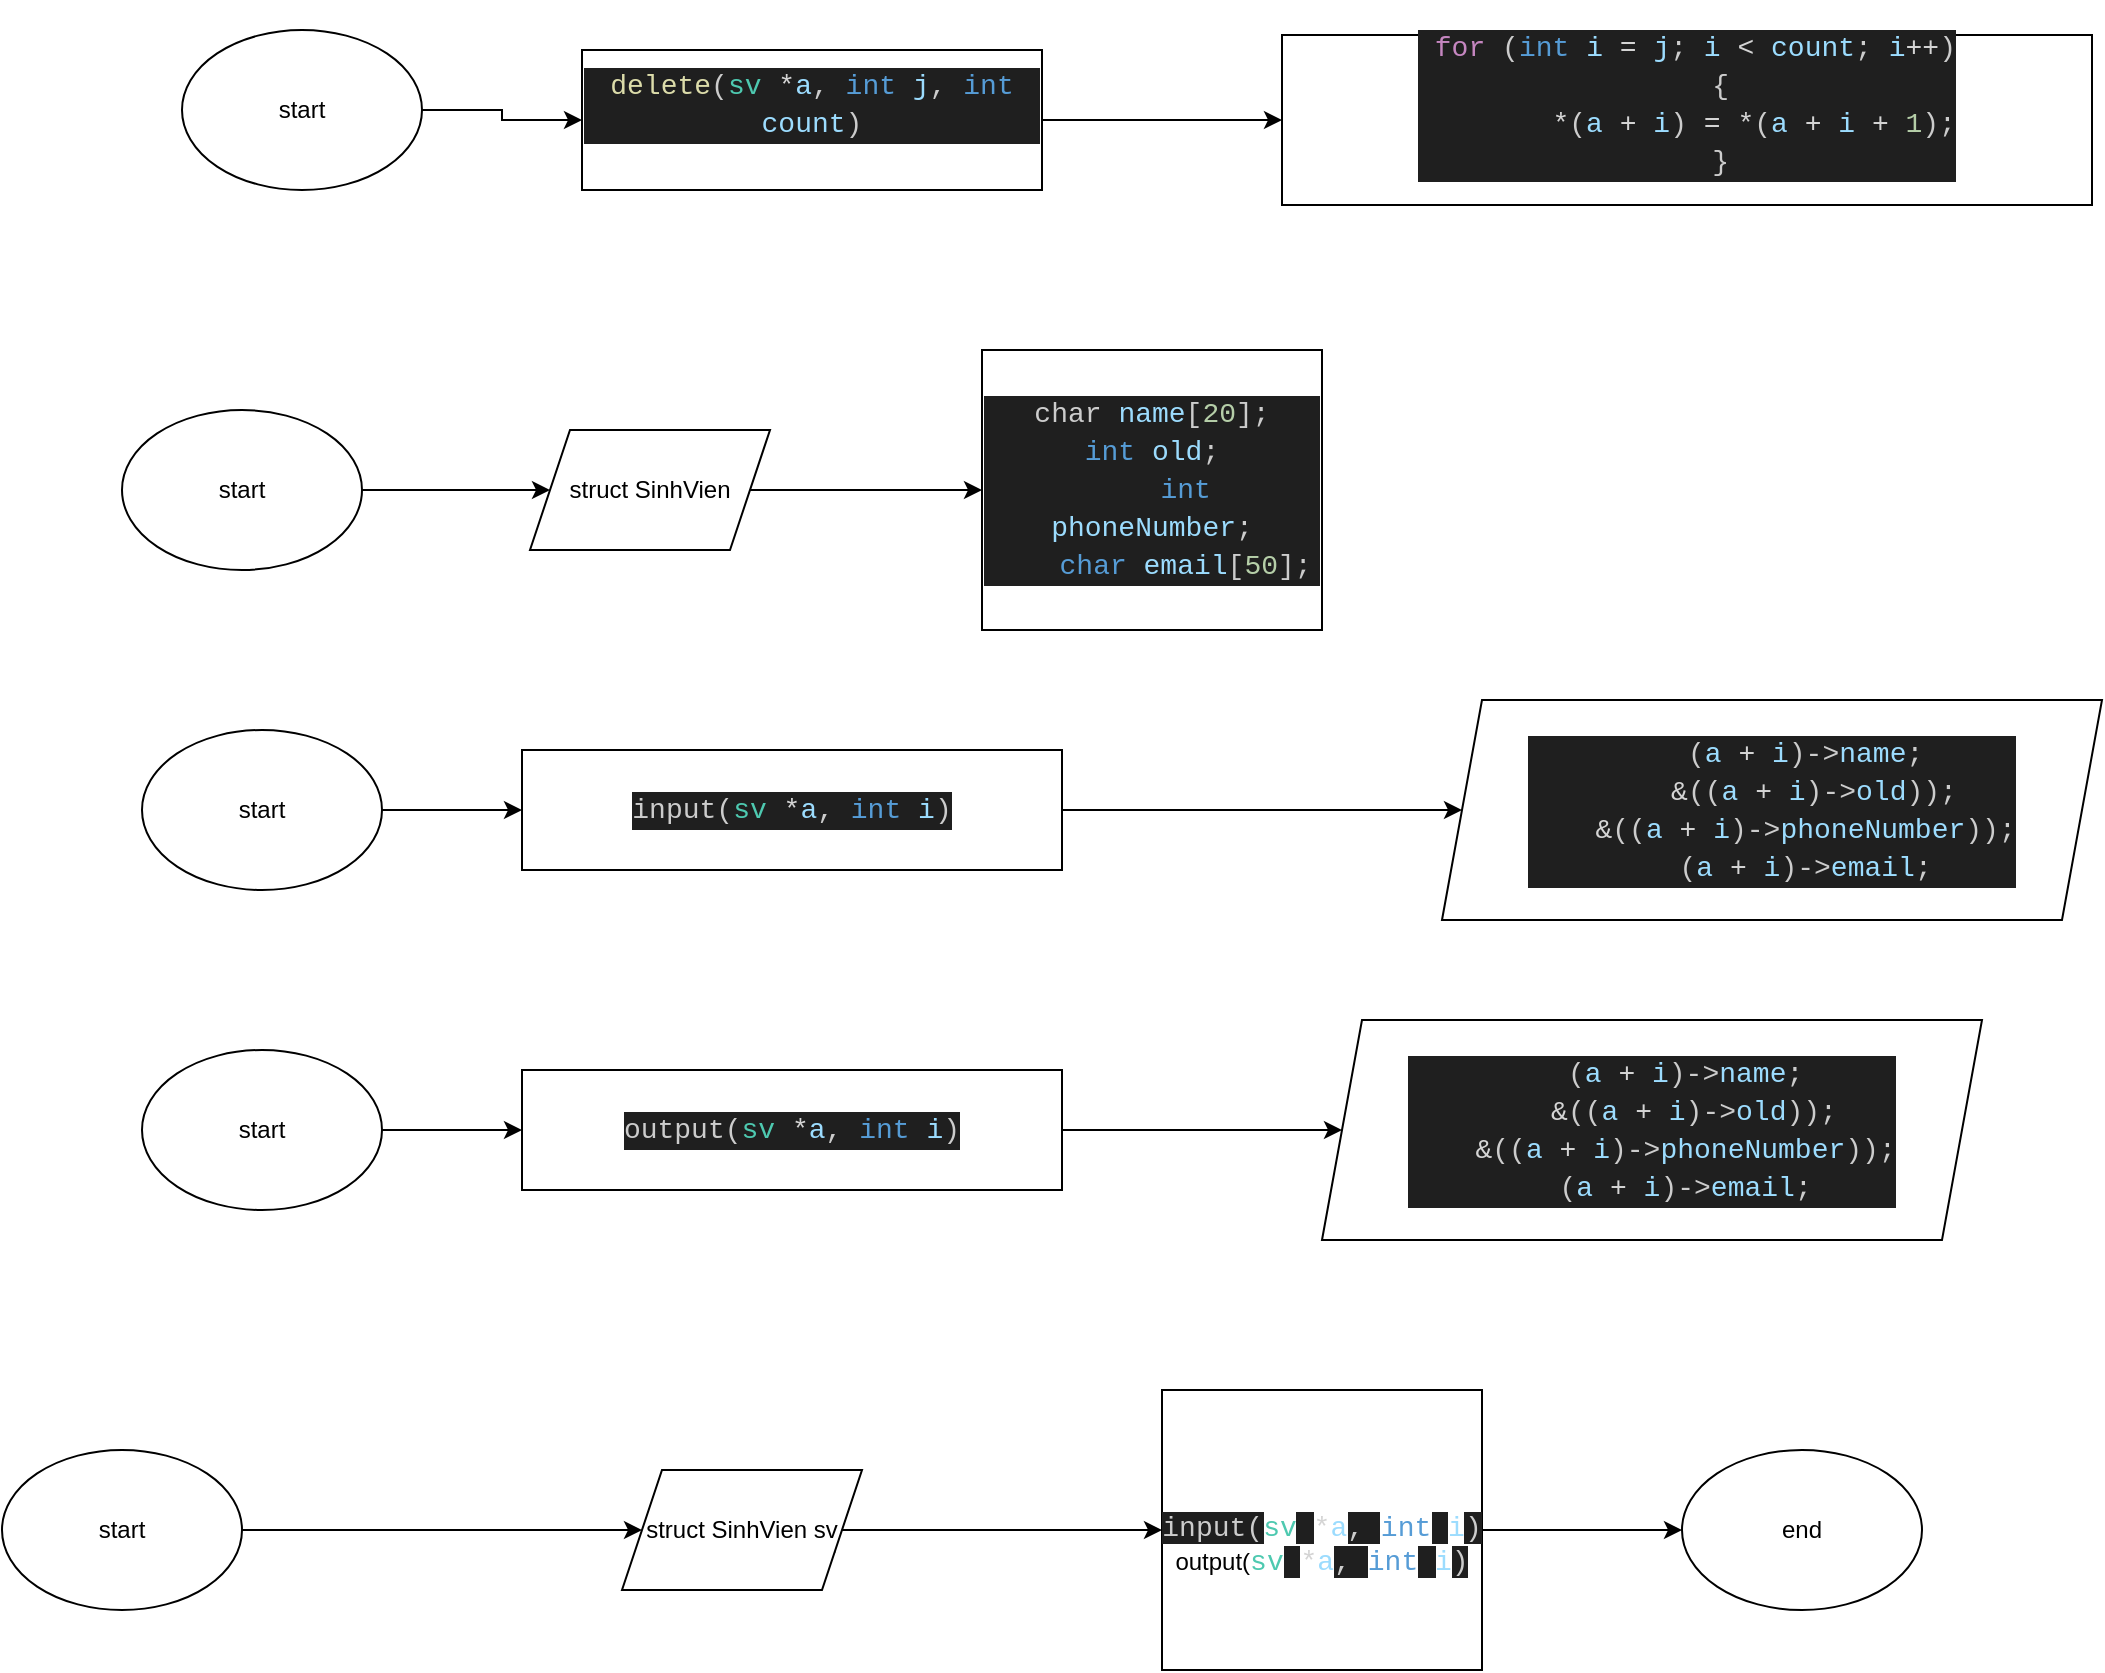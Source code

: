 <mxfile version="22.0.3" type="device">
  <diagram id="C5RBs43oDa-KdzZeNtuy" name="Page-1">
    <mxGraphModel dx="864" dy="1725" grid="1" gridSize="10" guides="1" tooltips="1" connect="1" arrows="1" fold="1" page="1" pageScale="1" pageWidth="827" pageHeight="1169" math="0" shadow="0">
      <root>
        <mxCell id="WIyWlLk6GJQsqaUBKTNV-0" />
        <mxCell id="WIyWlLk6GJQsqaUBKTNV-1" parent="WIyWlLk6GJQsqaUBKTNV-0" />
        <mxCell id="o-XtsxMcEb3DWKSLLisX-0" value="" style="edgeStyle=orthogonalEdgeStyle;rounded=0;orthogonalLoop=1;jettySize=auto;html=1;" edge="1" parent="WIyWlLk6GJQsqaUBKTNV-1" source="o-XtsxMcEb3DWKSLLisX-1" target="o-XtsxMcEb3DWKSLLisX-3">
          <mxGeometry relative="1" as="geometry" />
        </mxCell>
        <mxCell id="o-XtsxMcEb3DWKSLLisX-1" value="start" style="ellipse;whiteSpace=wrap;html=1;" vertex="1" parent="WIyWlLk6GJQsqaUBKTNV-1">
          <mxGeometry x="90" y="-160" width="120" height="80" as="geometry" />
        </mxCell>
        <mxCell id="o-XtsxMcEb3DWKSLLisX-2" value="" style="edgeStyle=orthogonalEdgeStyle;rounded=0;orthogonalLoop=1;jettySize=auto;html=1;" edge="1" parent="WIyWlLk6GJQsqaUBKTNV-1" source="o-XtsxMcEb3DWKSLLisX-3" target="o-XtsxMcEb3DWKSLLisX-4">
          <mxGeometry relative="1" as="geometry" />
        </mxCell>
        <mxCell id="o-XtsxMcEb3DWKSLLisX-3" value="struct SinhVien" style="shape=parallelogram;perimeter=parallelogramPerimeter;whiteSpace=wrap;html=1;fixedSize=1;" vertex="1" parent="WIyWlLk6GJQsqaUBKTNV-1">
          <mxGeometry x="294" y="-150" width="120" height="60" as="geometry" />
        </mxCell>
        <mxCell id="o-XtsxMcEb3DWKSLLisX-4" value="&lt;div style=&quot;color: rgb(204, 204, 204); background-color: rgb(31, 31, 31); font-family: Consolas, &amp;quot;Courier New&amp;quot;, monospace; font-size: 14px; line-height: 19px;&quot;&gt;&lt;div&gt;char &lt;span style=&quot;color: #9cdcfe;&quot;&gt;name&lt;/span&gt;[&lt;span style=&quot;color: #b5cea8;&quot;&gt;20&lt;/span&gt;];&lt;/div&gt;&lt;div&gt;&lt;span style=&quot;color: rgb(86, 156, 214);&quot;&gt;int&lt;/span&gt; &lt;span style=&quot;color: rgb(156, 220, 254);&quot;&gt;old&lt;/span&gt;;&lt;/div&gt;&lt;div&gt;&amp;nbsp; &amp;nbsp; &lt;span style=&quot;color: #569cd6;&quot;&gt;int&lt;/span&gt; &lt;span style=&quot;color: #9cdcfe;&quot;&gt;phoneNumber&lt;/span&gt;;&lt;/div&gt;&lt;div&gt;&amp;nbsp; &amp;nbsp; &lt;span style=&quot;color: #569cd6;&quot;&gt;char&lt;/span&gt; &lt;span style=&quot;color: #9cdcfe;&quot;&gt;email&lt;/span&gt;[&lt;span style=&quot;color: #b5cea8;&quot;&gt;50&lt;/span&gt;];&lt;/div&gt;&lt;/div&gt;" style="rounded=0;whiteSpace=wrap;html=1;" vertex="1" parent="WIyWlLk6GJQsqaUBKTNV-1">
          <mxGeometry x="520" y="-190" width="170" height="140" as="geometry" />
        </mxCell>
        <mxCell id="o-XtsxMcEb3DWKSLLisX-5" style="edgeStyle=orthogonalEdgeStyle;rounded=0;orthogonalLoop=1;jettySize=auto;html=1;" edge="1" parent="WIyWlLk6GJQsqaUBKTNV-1" source="o-XtsxMcEb3DWKSLLisX-6" target="o-XtsxMcEb3DWKSLLisX-8">
          <mxGeometry relative="1" as="geometry" />
        </mxCell>
        <mxCell id="o-XtsxMcEb3DWKSLLisX-6" value="start" style="ellipse;whiteSpace=wrap;html=1;" vertex="1" parent="WIyWlLk6GJQsqaUBKTNV-1">
          <mxGeometry x="100" width="120" height="80" as="geometry" />
        </mxCell>
        <mxCell id="o-XtsxMcEb3DWKSLLisX-7" style="edgeStyle=orthogonalEdgeStyle;rounded=0;orthogonalLoop=1;jettySize=auto;html=1;" edge="1" parent="WIyWlLk6GJQsqaUBKTNV-1" source="o-XtsxMcEb3DWKSLLisX-8" target="o-XtsxMcEb3DWKSLLisX-18">
          <mxGeometry relative="1" as="geometry">
            <mxPoint x="700" y="40" as="targetPoint" />
          </mxGeometry>
        </mxCell>
        <mxCell id="o-XtsxMcEb3DWKSLLisX-8" value="&lt;div style=&quot;color: rgb(204, 204, 204); background-color: rgb(31, 31, 31); font-family: Consolas, &amp;quot;Courier New&amp;quot;, monospace; font-size: 14px; line-height: 19px;&quot;&gt;input(&lt;span style=&quot;color: #4ec9b0;&quot;&gt;sv&lt;/span&gt; &lt;span style=&quot;color: #d4d4d4;&quot;&gt;*&lt;/span&gt;&lt;span style=&quot;color: #9cdcfe;&quot;&gt;a&lt;/span&gt;, &lt;span style=&quot;color: #569cd6;&quot;&gt;int&lt;/span&gt; &lt;span style=&quot;color: #9cdcfe;&quot;&gt;i&lt;/span&gt;)&lt;/div&gt;" style="rounded=0;whiteSpace=wrap;html=1;shape=label;fixedSize=1;" vertex="1" parent="WIyWlLk6GJQsqaUBKTNV-1">
          <mxGeometry x="290" y="10" width="270" height="60" as="geometry" />
        </mxCell>
        <mxCell id="o-XtsxMcEb3DWKSLLisX-9" style="edgeStyle=orthogonalEdgeStyle;rounded=0;orthogonalLoop=1;jettySize=auto;html=1;" edge="1" parent="WIyWlLk6GJQsqaUBKTNV-1" source="o-XtsxMcEb3DWKSLLisX-10" target="o-XtsxMcEb3DWKSLLisX-12">
          <mxGeometry relative="1" as="geometry" />
        </mxCell>
        <mxCell id="o-XtsxMcEb3DWKSLLisX-10" value="start" style="ellipse;whiteSpace=wrap;html=1;" vertex="1" parent="WIyWlLk6GJQsqaUBKTNV-1">
          <mxGeometry x="100" y="160" width="120" height="80" as="geometry" />
        </mxCell>
        <mxCell id="o-XtsxMcEb3DWKSLLisX-11" style="edgeStyle=orthogonalEdgeStyle;rounded=0;orthogonalLoop=1;jettySize=auto;html=1;" edge="1" parent="WIyWlLk6GJQsqaUBKTNV-1" source="o-XtsxMcEb3DWKSLLisX-12">
          <mxGeometry relative="1" as="geometry">
            <mxPoint x="700" y="200" as="targetPoint" />
          </mxGeometry>
        </mxCell>
        <mxCell id="o-XtsxMcEb3DWKSLLisX-12" value="&lt;div style=&quot;color: rgb(204, 204, 204); background-color: rgb(31, 31, 31); font-family: Consolas, &amp;quot;Courier New&amp;quot;, monospace; font-size: 14px; line-height: 19px;&quot;&gt;output(&lt;span style=&quot;color: #4ec9b0;&quot;&gt;sv&lt;/span&gt; &lt;span style=&quot;color: #d4d4d4;&quot;&gt;*&lt;/span&gt;&lt;span style=&quot;color: #9cdcfe;&quot;&gt;a&lt;/span&gt;, &lt;span style=&quot;color: #569cd6;&quot;&gt;int&lt;/span&gt; &lt;span style=&quot;color: #9cdcfe;&quot;&gt;i&lt;/span&gt;)&lt;/div&gt;" style="rounded=0;whiteSpace=wrap;html=1;shape=label;fixedSize=1;" vertex="1" parent="WIyWlLk6GJQsqaUBKTNV-1">
          <mxGeometry x="290" y="170" width="270" height="60" as="geometry" />
        </mxCell>
        <mxCell id="o-XtsxMcEb3DWKSLLisX-13" value="" style="edgeStyle=orthogonalEdgeStyle;rounded=0;orthogonalLoop=1;jettySize=auto;html=1;" edge="1" parent="WIyWlLk6GJQsqaUBKTNV-1" source="o-XtsxMcEb3DWKSLLisX-14" target="o-XtsxMcEb3DWKSLLisX-16">
          <mxGeometry relative="1" as="geometry" />
        </mxCell>
        <mxCell id="o-XtsxMcEb3DWKSLLisX-14" value="start" style="ellipse;whiteSpace=wrap;html=1;" vertex="1" parent="WIyWlLk6GJQsqaUBKTNV-1">
          <mxGeometry x="120" y="-350" width="120" height="80" as="geometry" />
        </mxCell>
        <mxCell id="o-XtsxMcEb3DWKSLLisX-15" value="" style="edgeStyle=orthogonalEdgeStyle;rounded=0;orthogonalLoop=1;jettySize=auto;html=1;" edge="1" parent="WIyWlLk6GJQsqaUBKTNV-1" source="o-XtsxMcEb3DWKSLLisX-16" target="o-XtsxMcEb3DWKSLLisX-17">
          <mxGeometry relative="1" as="geometry" />
        </mxCell>
        <mxCell id="o-XtsxMcEb3DWKSLLisX-16" value="&#xa;&lt;div style=&quot;color: rgb(204, 204, 204); background-color: rgb(31, 31, 31); font-family: Consolas, &amp;quot;Courier New&amp;quot;, monospace; font-weight: normal; font-size: 14px; line-height: 19px;&quot;&gt;&lt;div&gt;&lt;span style=&quot;color: #dcdcaa;&quot;&gt;delete&lt;/span&gt;&lt;span style=&quot;color: #cccccc;&quot;&gt;(&lt;/span&gt;&lt;span style=&quot;color: #4ec9b0;&quot;&gt;sv&lt;/span&gt;&lt;span style=&quot;color: #cccccc;&quot;&gt; &lt;/span&gt;&lt;span style=&quot;color: #d4d4d4;&quot;&gt;*&lt;/span&gt;&lt;span style=&quot;color: #9cdcfe;&quot;&gt;a&lt;/span&gt;&lt;span style=&quot;color: #cccccc;&quot;&gt;, &lt;/span&gt;&lt;span style=&quot;color: #569cd6;&quot;&gt;int&lt;/span&gt;&lt;span style=&quot;color: #cccccc;&quot;&gt; &lt;/span&gt;&lt;span style=&quot;color: #9cdcfe;&quot;&gt;j&lt;/span&gt;&lt;span style=&quot;color: #cccccc;&quot;&gt;, &lt;/span&gt;&lt;span style=&quot;color: #569cd6;&quot;&gt;int&lt;/span&gt;&lt;span style=&quot;color: #cccccc;&quot;&gt; &lt;/span&gt;&lt;span style=&quot;color: #9cdcfe;&quot;&gt;count&lt;/span&gt;&lt;span style=&quot;color: #cccccc;&quot;&gt;)&lt;/span&gt;&lt;/div&gt;&lt;/div&gt;&#xa;&#xa;" style="whiteSpace=wrap;html=1;" vertex="1" parent="WIyWlLk6GJQsqaUBKTNV-1">
          <mxGeometry x="320" y="-340" width="230" height="70" as="geometry" />
        </mxCell>
        <mxCell id="o-XtsxMcEb3DWKSLLisX-17" value="&#xa;&lt;div style=&quot;color: rgb(204, 204, 204); background-color: rgb(31, 31, 31); font-family: Consolas, &amp;quot;Courier New&amp;quot;, monospace; font-weight: normal; font-size: 14px; line-height: 19px;&quot;&gt;&lt;div&gt;&lt;span style=&quot;color: #cccccc;&quot;&gt;&amp;nbsp;&lt;/span&gt;&lt;span style=&quot;color: #c586c0;&quot;&gt;for&lt;/span&gt;&lt;span style=&quot;color: #cccccc;&quot;&gt; (&lt;/span&gt;&lt;span style=&quot;color: #569cd6;&quot;&gt;int&lt;/span&gt;&lt;span style=&quot;color: #cccccc;&quot;&gt; &lt;/span&gt;&lt;span style=&quot;color: #9cdcfe;&quot;&gt;i&lt;/span&gt;&lt;span style=&quot;color: #cccccc;&quot;&gt; &lt;/span&gt;&lt;span style=&quot;color: #d4d4d4;&quot;&gt;=&lt;/span&gt;&lt;span style=&quot;color: #cccccc;&quot;&gt; &lt;/span&gt;&lt;span style=&quot;color: #9cdcfe;&quot;&gt;j&lt;/span&gt;&lt;span style=&quot;color: #cccccc;&quot;&gt;; &lt;/span&gt;&lt;span style=&quot;color: #9cdcfe;&quot;&gt;i&lt;/span&gt;&lt;span style=&quot;color: #cccccc;&quot;&gt; &lt;/span&gt;&lt;span style=&quot;color: #d4d4d4;&quot;&gt;&amp;lt;&lt;/span&gt;&lt;span style=&quot;color: #cccccc;&quot;&gt; &lt;/span&gt;&lt;span style=&quot;color: #9cdcfe;&quot;&gt;count&lt;/span&gt;&lt;span style=&quot;color: #cccccc;&quot;&gt;; &lt;/span&gt;&lt;span style=&quot;color: #9cdcfe;&quot;&gt;i&lt;/span&gt;&lt;span style=&quot;color: #d4d4d4;&quot;&gt;++&lt;/span&gt;&lt;span style=&quot;color: #cccccc;&quot;&gt;)&lt;/span&gt;&lt;/div&gt;&lt;div&gt;&lt;span style=&quot;color: #cccccc;&quot;&gt;&amp;nbsp; &amp;nbsp; {&lt;/span&gt;&lt;/div&gt;&lt;div&gt;&lt;span style=&quot;color: #cccccc;&quot;&gt;&amp;nbsp; &amp;nbsp; &amp;nbsp; &amp;nbsp; &lt;/span&gt;&lt;span style=&quot;color: #d4d4d4;&quot;&gt;*&lt;/span&gt;&lt;span style=&quot;color: #cccccc;&quot;&gt;(&lt;/span&gt;&lt;span style=&quot;color: #9cdcfe;&quot;&gt;a&lt;/span&gt;&lt;span style=&quot;color: #cccccc;&quot;&gt; &lt;/span&gt;&lt;span style=&quot;color: #d4d4d4;&quot;&gt;+&lt;/span&gt;&lt;span style=&quot;color: #cccccc;&quot;&gt; &lt;/span&gt;&lt;span style=&quot;color: #9cdcfe;&quot;&gt;i&lt;/span&gt;&lt;span style=&quot;color: #cccccc;&quot;&gt;) &lt;/span&gt;&lt;span style=&quot;color: #d4d4d4;&quot;&gt;=&lt;/span&gt;&lt;span style=&quot;color: #cccccc;&quot;&gt; &lt;/span&gt;&lt;span style=&quot;color: #d4d4d4;&quot;&gt;*&lt;/span&gt;&lt;span style=&quot;color: #cccccc;&quot;&gt;(&lt;/span&gt;&lt;span style=&quot;color: #9cdcfe;&quot;&gt;a&lt;/span&gt;&lt;span style=&quot;color: #cccccc;&quot;&gt; &lt;/span&gt;&lt;span style=&quot;color: #d4d4d4;&quot;&gt;+&lt;/span&gt;&lt;span style=&quot;color: #cccccc;&quot;&gt; &lt;/span&gt;&lt;span style=&quot;color: #9cdcfe;&quot;&gt;i&lt;/span&gt;&lt;span style=&quot;color: #cccccc;&quot;&gt; &lt;/span&gt;&lt;span style=&quot;color: #d4d4d4;&quot;&gt;+&lt;/span&gt;&lt;span style=&quot;color: #cccccc;&quot;&gt; &lt;/span&gt;&lt;span style=&quot;color: #b5cea8;&quot;&gt;1&lt;/span&gt;&lt;span style=&quot;color: #cccccc;&quot;&gt;);&lt;/span&gt;&lt;/div&gt;&lt;div&gt;&lt;span style=&quot;color: #cccccc;&quot;&gt;&amp;nbsp; &amp;nbsp; }&lt;/span&gt;&lt;/div&gt;&lt;/div&gt;&#xa;&#xa;" style="whiteSpace=wrap;html=1;" vertex="1" parent="WIyWlLk6GJQsqaUBKTNV-1">
          <mxGeometry x="670" y="-347.5" width="405" height="85" as="geometry" />
        </mxCell>
        <mxCell id="o-XtsxMcEb3DWKSLLisX-18" value="&lt;br&gt;&lt;div style=&quot;color: rgb(204, 204, 204); background-color: rgb(31, 31, 31); font-family: Consolas, &amp;quot;Courier New&amp;quot;, monospace; font-weight: normal; font-size: 14px; line-height: 19px;&quot;&gt;&lt;div&gt;&lt;span style=&quot;color: #cccccc;&quot;&gt;&amp;nbsp; &amp;nbsp; &lt;/span&gt;&lt;span style=&quot;color: #cccccc;&quot;&gt;(&lt;/span&gt;&lt;span style=&quot;color: #9cdcfe;&quot;&gt;a&lt;/span&gt;&lt;span style=&quot;color: #cccccc;&quot;&gt; &lt;/span&gt;&lt;span style=&quot;color: #d4d4d4;&quot;&gt;+&lt;/span&gt;&lt;span style=&quot;color: #cccccc;&quot;&gt; &lt;/span&gt;&lt;span style=&quot;color: #9cdcfe;&quot;&gt;i&lt;/span&gt;&lt;span style=&quot;color: #cccccc;&quot;&gt;)-&amp;gt;&lt;/span&gt;&lt;span style=&quot;color: #9cdcfe;&quot;&gt;name&lt;/span&gt;&lt;span style=&quot;color: #cccccc;&quot;&gt;;&lt;/span&gt;&lt;/div&gt;&lt;div&gt;&lt;div style=&quot;line-height: 19px;&quot;&gt;&amp;nbsp; &amp;nbsp; &amp;nbsp;&lt;span style=&quot;color: #d4d4d4;&quot;&gt;&amp;amp;&lt;/span&gt;((&lt;span style=&quot;color: #9cdcfe;&quot;&gt;a&lt;/span&gt; &lt;span style=&quot;color: #d4d4d4;&quot;&gt;+&lt;/span&gt; &lt;span style=&quot;color: #9cdcfe;&quot;&gt;i&lt;/span&gt;)-&amp;gt;&lt;span style=&quot;color: #9cdcfe;&quot;&gt;old&lt;/span&gt;));&lt;/div&gt;&lt;/div&gt;&lt;div style=&quot;line-height: 19px;&quot;&gt;&lt;div style=&quot;line-height: 19px;&quot;&gt;&amp;nbsp; &amp;nbsp;&amp;nbsp;&lt;span style=&quot;color: #d4d4d4;&quot;&gt;&amp;amp;&lt;/span&gt;((&lt;span style=&quot;color: #9cdcfe;&quot;&gt;a&lt;/span&gt; &lt;span style=&quot;color: #d4d4d4;&quot;&gt;+&lt;/span&gt; &lt;span style=&quot;color: #9cdcfe;&quot;&gt;i&lt;/span&gt;)-&amp;gt;&lt;span style=&quot;color: #9cdcfe;&quot;&gt;phoneNumber&lt;/span&gt;));&lt;/div&gt;&lt;div style=&quot;line-height: 19px;&quot;&gt;&lt;div style=&quot;line-height: 19px;&quot;&gt;&amp;nbsp; &amp;nbsp; (&lt;span style=&quot;color: #9cdcfe;&quot;&gt;a&lt;/span&gt; &lt;span style=&quot;color: #d4d4d4;&quot;&gt;+&lt;/span&gt; &lt;span style=&quot;color: #9cdcfe;&quot;&gt;i&lt;/span&gt;)-&amp;gt;&lt;span style=&quot;color: #9cdcfe;&quot;&gt;email&lt;/span&gt;;&lt;/div&gt;&lt;/div&gt;&lt;/div&gt;&lt;/div&gt;&lt;br&gt;" style="shape=parallelogram;perimeter=parallelogramPerimeter;whiteSpace=wrap;html=1;fixedSize=1;" vertex="1" parent="WIyWlLk6GJQsqaUBKTNV-1">
          <mxGeometry x="750" y="-15" width="330" height="110" as="geometry" />
        </mxCell>
        <mxCell id="o-XtsxMcEb3DWKSLLisX-19" value="&lt;br&gt;&lt;div style=&quot;color: rgb(204, 204, 204); background-color: rgb(31, 31, 31); font-family: Consolas, &amp;quot;Courier New&amp;quot;, monospace; font-weight: normal; font-size: 14px; line-height: 19px;&quot;&gt;&lt;div&gt;&lt;span style=&quot;color: #cccccc;&quot;&gt;&amp;nbsp; &amp;nbsp; &lt;/span&gt;&lt;span style=&quot;color: #cccccc;&quot;&gt;(&lt;/span&gt;&lt;span style=&quot;color: #9cdcfe;&quot;&gt;a&lt;/span&gt;&lt;span style=&quot;color: #cccccc;&quot;&gt; &lt;/span&gt;&lt;span style=&quot;color: #d4d4d4;&quot;&gt;+&lt;/span&gt;&lt;span style=&quot;color: #cccccc;&quot;&gt; &lt;/span&gt;&lt;span style=&quot;color: #9cdcfe;&quot;&gt;i&lt;/span&gt;&lt;span style=&quot;color: #cccccc;&quot;&gt;)-&amp;gt;&lt;/span&gt;&lt;span style=&quot;color: #9cdcfe;&quot;&gt;name&lt;/span&gt;&lt;span style=&quot;color: #cccccc;&quot;&gt;;&lt;/span&gt;&lt;/div&gt;&lt;div&gt;&lt;div style=&quot;line-height: 19px;&quot;&gt;&amp;nbsp; &amp;nbsp; &amp;nbsp;&lt;span style=&quot;color: #d4d4d4;&quot;&gt;&amp;amp;&lt;/span&gt;((&lt;span style=&quot;color: #9cdcfe;&quot;&gt;a&lt;/span&gt; &lt;span style=&quot;color: #d4d4d4;&quot;&gt;+&lt;/span&gt; &lt;span style=&quot;color: #9cdcfe;&quot;&gt;i&lt;/span&gt;)-&amp;gt;&lt;span style=&quot;color: #9cdcfe;&quot;&gt;old&lt;/span&gt;));&lt;/div&gt;&lt;/div&gt;&lt;div style=&quot;line-height: 19px;&quot;&gt;&lt;div style=&quot;line-height: 19px;&quot;&gt;&amp;nbsp; &amp;nbsp;&amp;nbsp;&lt;span style=&quot;color: #d4d4d4;&quot;&gt;&amp;amp;&lt;/span&gt;((&lt;span style=&quot;color: #9cdcfe;&quot;&gt;a&lt;/span&gt; &lt;span style=&quot;color: #d4d4d4;&quot;&gt;+&lt;/span&gt; &lt;span style=&quot;color: #9cdcfe;&quot;&gt;i&lt;/span&gt;)-&amp;gt;&lt;span style=&quot;color: #9cdcfe;&quot;&gt;phoneNumber&lt;/span&gt;));&lt;/div&gt;&lt;div style=&quot;line-height: 19px;&quot;&gt;&lt;div style=&quot;line-height: 19px;&quot;&gt;&amp;nbsp; &amp;nbsp; (&lt;span style=&quot;color: #9cdcfe;&quot;&gt;a&lt;/span&gt; &lt;span style=&quot;color: #d4d4d4;&quot;&gt;+&lt;/span&gt; &lt;span style=&quot;color: #9cdcfe;&quot;&gt;i&lt;/span&gt;)-&amp;gt;&lt;span style=&quot;color: #9cdcfe;&quot;&gt;email&lt;/span&gt;;&lt;/div&gt;&lt;/div&gt;&lt;/div&gt;&lt;/div&gt;&lt;br&gt;" style="shape=parallelogram;perimeter=parallelogramPerimeter;whiteSpace=wrap;html=1;fixedSize=1;" vertex="1" parent="WIyWlLk6GJQsqaUBKTNV-1">
          <mxGeometry x="690" y="145" width="330" height="110" as="geometry" />
        </mxCell>
        <mxCell id="o-XtsxMcEb3DWKSLLisX-20" style="edgeStyle=orthogonalEdgeStyle;rounded=0;orthogonalLoop=1;jettySize=auto;html=1;" edge="1" parent="WIyWlLk6GJQsqaUBKTNV-1" source="o-XtsxMcEb3DWKSLLisX-21" target="o-XtsxMcEb3DWKSLLisX-25">
          <mxGeometry relative="1" as="geometry" />
        </mxCell>
        <mxCell id="o-XtsxMcEb3DWKSLLisX-21" value="start" style="ellipse;whiteSpace=wrap;html=1;" vertex="1" parent="WIyWlLk6GJQsqaUBKTNV-1">
          <mxGeometry x="30" y="360" width="120" height="80" as="geometry" />
        </mxCell>
        <mxCell id="o-XtsxMcEb3DWKSLLisX-22" value="" style="edgeStyle=orthogonalEdgeStyle;rounded=0;orthogonalLoop=1;jettySize=auto;html=1;" edge="1" parent="WIyWlLk6GJQsqaUBKTNV-1" source="o-XtsxMcEb3DWKSLLisX-23" target="o-XtsxMcEb3DWKSLLisX-26">
          <mxGeometry relative="1" as="geometry" />
        </mxCell>
        <mxCell id="o-XtsxMcEb3DWKSLLisX-23" value="&lt;br&gt;&lt;span style=&quot;color: rgb(204, 204, 204); font-family: Consolas, &amp;quot;Courier New&amp;quot;, monospace; font-size: 14px; font-style: normal; font-variant-ligatures: normal; font-variant-caps: normal; font-weight: 400; letter-spacing: normal; orphans: 2; text-align: center; text-indent: 0px; text-transform: none; widows: 2; word-spacing: 0px; -webkit-text-stroke-width: 0px; background-color: rgb(31, 31, 31); text-decoration-thickness: initial; text-decoration-style: initial; text-decoration-color: initial; float: none; display: inline !important;&quot;&gt;input(&lt;/span&gt;&lt;span style=&quot;border-color: var(--border-color); font-family: Consolas, &amp;quot;Courier New&amp;quot;, monospace; font-size: 14px; font-style: normal; font-variant-ligatures: normal; font-variant-caps: normal; font-weight: 400; letter-spacing: normal; orphans: 2; text-align: center; text-indent: 0px; text-transform: none; widows: 2; word-spacing: 0px; -webkit-text-stroke-width: 0px; text-decoration-thickness: initial; text-decoration-style: initial; text-decoration-color: initial; color: rgb(78, 201, 176);&quot;&gt;sv&lt;/span&gt;&lt;span style=&quot;color: rgb(204, 204, 204); font-family: Consolas, &amp;quot;Courier New&amp;quot;, monospace; font-size: 14px; font-style: normal; font-variant-ligatures: normal; font-variant-caps: normal; font-weight: 400; letter-spacing: normal; orphans: 2; text-align: center; text-indent: 0px; text-transform: none; widows: 2; word-spacing: 0px; -webkit-text-stroke-width: 0px; background-color: rgb(31, 31, 31); text-decoration-thickness: initial; text-decoration-style: initial; text-decoration-color: initial; float: none; display: inline !important;&quot;&gt;&lt;span&gt;&amp;nbsp;&lt;/span&gt;&lt;/span&gt;&lt;span style=&quot;border-color: var(--border-color); font-family: Consolas, &amp;quot;Courier New&amp;quot;, monospace; font-size: 14px; font-style: normal; font-variant-ligatures: normal; font-variant-caps: normal; font-weight: 400; letter-spacing: normal; orphans: 2; text-align: center; text-indent: 0px; text-transform: none; widows: 2; word-spacing: 0px; -webkit-text-stroke-width: 0px; text-decoration-thickness: initial; text-decoration-style: initial; text-decoration-color: initial; color: rgb(212, 212, 212);&quot;&gt;*&lt;/span&gt;&lt;span style=&quot;border-color: var(--border-color); font-family: Consolas, &amp;quot;Courier New&amp;quot;, monospace; font-size: 14px; font-style: normal; font-variant-ligatures: normal; font-variant-caps: normal; font-weight: 400; letter-spacing: normal; orphans: 2; text-align: center; text-indent: 0px; text-transform: none; widows: 2; word-spacing: 0px; -webkit-text-stroke-width: 0px; text-decoration-thickness: initial; text-decoration-style: initial; text-decoration-color: initial; color: rgb(156, 220, 254);&quot;&gt;a&lt;/span&gt;&lt;span style=&quot;color: rgb(204, 204, 204); font-family: Consolas, &amp;quot;Courier New&amp;quot;, monospace; font-size: 14px; font-style: normal; font-variant-ligatures: normal; font-variant-caps: normal; font-weight: 400; letter-spacing: normal; orphans: 2; text-align: center; text-indent: 0px; text-transform: none; widows: 2; word-spacing: 0px; -webkit-text-stroke-width: 0px; background-color: rgb(31, 31, 31); text-decoration-thickness: initial; text-decoration-style: initial; text-decoration-color: initial; float: none; display: inline !important;&quot;&gt;,&lt;span&gt;&amp;nbsp;&lt;/span&gt;&lt;/span&gt;&lt;span style=&quot;border-color: var(--border-color); font-family: Consolas, &amp;quot;Courier New&amp;quot;, monospace; font-size: 14px; font-style: normal; font-variant-ligatures: normal; font-variant-caps: normal; font-weight: 400; letter-spacing: normal; orphans: 2; text-align: center; text-indent: 0px; text-transform: none; widows: 2; word-spacing: 0px; -webkit-text-stroke-width: 0px; text-decoration-thickness: initial; text-decoration-style: initial; text-decoration-color: initial; color: rgb(86, 156, 214);&quot;&gt;int&lt;/span&gt;&lt;span style=&quot;color: rgb(204, 204, 204); font-family: Consolas, &amp;quot;Courier New&amp;quot;, monospace; font-size: 14px; font-style: normal; font-variant-ligatures: normal; font-variant-caps: normal; font-weight: 400; letter-spacing: normal; orphans: 2; text-align: center; text-indent: 0px; text-transform: none; widows: 2; word-spacing: 0px; -webkit-text-stroke-width: 0px; background-color: rgb(31, 31, 31); text-decoration-thickness: initial; text-decoration-style: initial; text-decoration-color: initial; float: none; display: inline !important;&quot;&gt;&lt;span&gt;&amp;nbsp;&lt;/span&gt;&lt;/span&gt;&lt;span style=&quot;border-color: var(--border-color); font-family: Consolas, &amp;quot;Courier New&amp;quot;, monospace; font-size: 14px; font-style: normal; font-variant-ligatures: normal; font-variant-caps: normal; font-weight: 400; letter-spacing: normal; orphans: 2; text-align: center; text-indent: 0px; text-transform: none; widows: 2; word-spacing: 0px; -webkit-text-stroke-width: 0px; text-decoration-thickness: initial; text-decoration-style: initial; text-decoration-color: initial; color: rgb(156, 220, 254);&quot;&gt;i&lt;/span&gt;&lt;span style=&quot;color: rgb(204, 204, 204); font-family: Consolas, &amp;quot;Courier New&amp;quot;, monospace; font-size: 14px; font-style: normal; font-variant-ligatures: normal; font-variant-caps: normal; font-weight: 400; letter-spacing: normal; orphans: 2; text-align: center; text-indent: 0px; text-transform: none; widows: 2; word-spacing: 0px; -webkit-text-stroke-width: 0px; background-color: rgb(31, 31, 31); text-decoration-thickness: initial; text-decoration-style: initial; text-decoration-color: initial; float: none; display: inline !important;&quot;&gt;)&lt;/span&gt;&lt;br&gt;output(&lt;span style=&quot;border-color: var(--border-color); font-family: Consolas, &amp;quot;Courier New&amp;quot;, monospace; font-size: 14px; color: rgb(78, 201, 176);&quot;&gt;sv&lt;/span&gt;&lt;span style=&quot;color: rgb(204, 204, 204); font-family: Consolas, &amp;quot;Courier New&amp;quot;, monospace; font-size: 14px; background-color: rgb(31, 31, 31);&quot;&gt;&amp;nbsp;&lt;/span&gt;&lt;span style=&quot;border-color: var(--border-color); font-family: Consolas, &amp;quot;Courier New&amp;quot;, monospace; font-size: 14px; color: rgb(212, 212, 212);&quot;&gt;*&lt;/span&gt;&lt;span style=&quot;border-color: var(--border-color); font-family: Consolas, &amp;quot;Courier New&amp;quot;, monospace; font-size: 14px; color: rgb(156, 220, 254);&quot;&gt;a&lt;/span&gt;&lt;span style=&quot;color: rgb(204, 204, 204); font-family: Consolas, &amp;quot;Courier New&amp;quot;, monospace; font-size: 14px; background-color: rgb(31, 31, 31);&quot;&gt;,&amp;nbsp;&lt;/span&gt;&lt;span style=&quot;border-color: var(--border-color); font-family: Consolas, &amp;quot;Courier New&amp;quot;, monospace; font-size: 14px; color: rgb(86, 156, 214);&quot;&gt;int&lt;/span&gt;&lt;span style=&quot;color: rgb(204, 204, 204); font-family: Consolas, &amp;quot;Courier New&amp;quot;, monospace; font-size: 14px; background-color: rgb(31, 31, 31);&quot;&gt;&amp;nbsp;&lt;/span&gt;&lt;span style=&quot;border-color: var(--border-color); font-family: Consolas, &amp;quot;Courier New&amp;quot;, monospace; font-size: 14px; color: rgb(156, 220, 254);&quot;&gt;i&lt;/span&gt;&lt;span style=&quot;color: rgb(204, 204, 204); font-family: Consolas, &amp;quot;Courier New&amp;quot;, monospace; font-size: 14px; background-color: rgb(31, 31, 31);&quot;&gt;)&lt;/span&gt;" style="rounded=0;whiteSpace=wrap;html=1;" vertex="1" parent="WIyWlLk6GJQsqaUBKTNV-1">
          <mxGeometry x="610" y="330" width="160" height="140" as="geometry" />
        </mxCell>
        <mxCell id="o-XtsxMcEb3DWKSLLisX-24" style="edgeStyle=orthogonalEdgeStyle;rounded=0;orthogonalLoop=1;jettySize=auto;html=1;exitX=1;exitY=0.75;exitDx=0;exitDy=0;" edge="1" parent="WIyWlLk6GJQsqaUBKTNV-1" source="o-XtsxMcEb3DWKSLLisX-25" target="o-XtsxMcEb3DWKSLLisX-23">
          <mxGeometry relative="1" as="geometry">
            <Array as="points">
              <mxPoint x="414" y="402" />
              <mxPoint x="414" y="400" />
            </Array>
          </mxGeometry>
        </mxCell>
        <mxCell id="o-XtsxMcEb3DWKSLLisX-25" value="struct SinhVien sv" style="shape=parallelogram;perimeter=parallelogramPerimeter;whiteSpace=wrap;html=1;fixedSize=1;" vertex="1" parent="WIyWlLk6GJQsqaUBKTNV-1">
          <mxGeometry x="340" y="370" width="120" height="60" as="geometry" />
        </mxCell>
        <mxCell id="o-XtsxMcEb3DWKSLLisX-26" value="end" style="ellipse;whiteSpace=wrap;html=1;" vertex="1" parent="WIyWlLk6GJQsqaUBKTNV-1">
          <mxGeometry x="870" y="360" width="120" height="80" as="geometry" />
        </mxCell>
      </root>
    </mxGraphModel>
  </diagram>
</mxfile>
